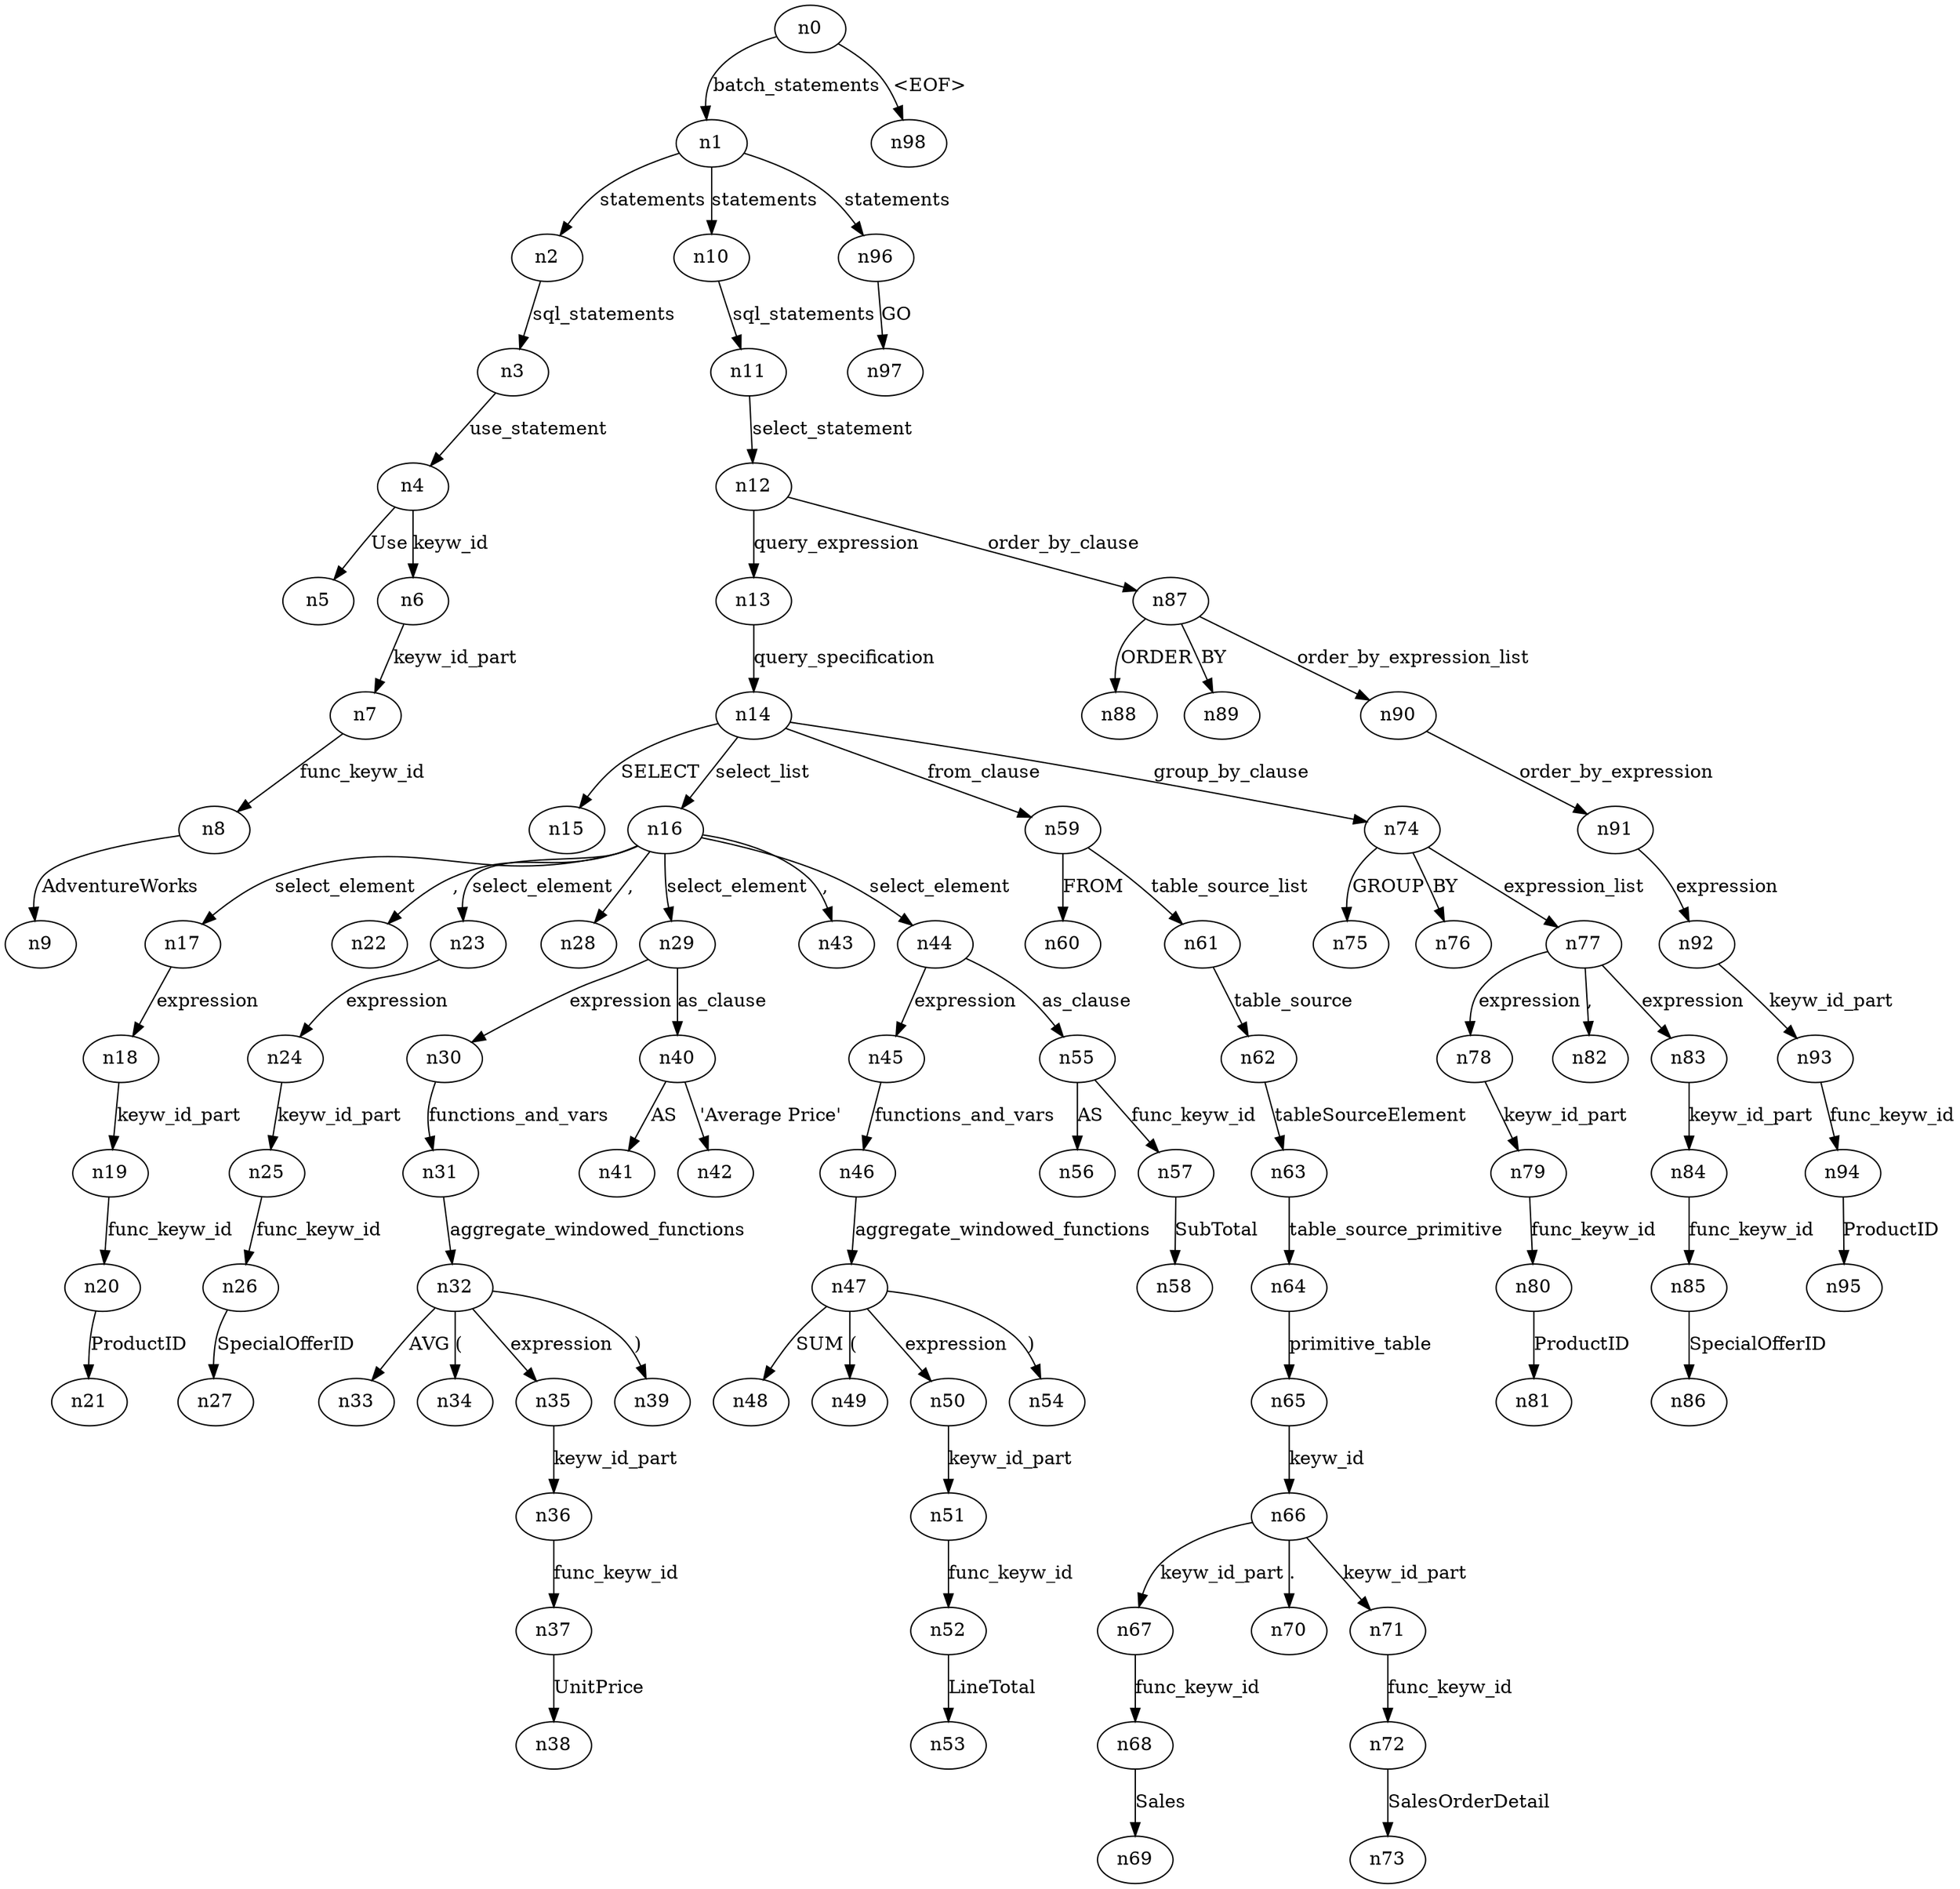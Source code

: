 digraph ParseTree {
  n0 -> n1 [label="batch_statements"];
  n1 -> n2 [label="statements"];
  n2 -> n3 [label="sql_statements"];
  n3 -> n4 [label="use_statement"];
  n4 -> n5 [label="Use"];
  n4 -> n6 [label="keyw_id"];
  n6 -> n7 [label="keyw_id_part"];
  n7 -> n8 [label="func_keyw_id"];
  n8 -> n9 [label="AdventureWorks"];
  n1 -> n10 [label="statements"];
  n10 -> n11 [label="sql_statements"];
  n11 -> n12 [label="select_statement"];
  n12 -> n13 [label="query_expression"];
  n13 -> n14 [label="query_specification"];
  n14 -> n15 [label="SELECT"];
  n14 -> n16 [label="select_list"];
  n16 -> n17 [label="select_element"];
  n17 -> n18 [label="expression"];
  n18 -> n19 [label="keyw_id_part"];
  n19 -> n20 [label="func_keyw_id"];
  n20 -> n21 [label="ProductID"];
  n16 -> n22 [label=","];
  n16 -> n23 [label="select_element"];
  n23 -> n24 [label="expression"];
  n24 -> n25 [label="keyw_id_part"];
  n25 -> n26 [label="func_keyw_id"];
  n26 -> n27 [label="SpecialOfferID"];
  n16 -> n28 [label=","];
  n16 -> n29 [label="select_element"];
  n29 -> n30 [label="expression"];
  n30 -> n31 [label="functions_and_vars"];
  n31 -> n32 [label="aggregate_windowed_functions"];
  n32 -> n33 [label="AVG"];
  n32 -> n34 [label="("];
  n32 -> n35 [label="expression"];
  n35 -> n36 [label="keyw_id_part"];
  n36 -> n37 [label="func_keyw_id"];
  n37 -> n38 [label="UnitPrice"];
  n32 -> n39 [label=")"];
  n29 -> n40 [label="as_clause"];
  n40 -> n41 [label="AS"];
  n40 -> n42 [label="'Average Price'"];
  n16 -> n43 [label=","];
  n16 -> n44 [label="select_element"];
  n44 -> n45 [label="expression"];
  n45 -> n46 [label="functions_and_vars"];
  n46 -> n47 [label="aggregate_windowed_functions"];
  n47 -> n48 [label="SUM"];
  n47 -> n49 [label="("];
  n47 -> n50 [label="expression"];
  n50 -> n51 [label="keyw_id_part"];
  n51 -> n52 [label="func_keyw_id"];
  n52 -> n53 [label="LineTotal"];
  n47 -> n54 [label=")"];
  n44 -> n55 [label="as_clause"];
  n55 -> n56 [label="AS"];
  n55 -> n57 [label="func_keyw_id"];
  n57 -> n58 [label="SubTotal"];
  n14 -> n59 [label="from_clause"];
  n59 -> n60 [label="FROM"];
  n59 -> n61 [label="table_source_list"];
  n61 -> n62 [label="table_source"];
  n62 -> n63 [label="tableSourceElement"];
  n63 -> n64 [label="table_source_primitive"];
  n64 -> n65 [label="primitive_table"];
  n65 -> n66 [label="keyw_id"];
  n66 -> n67 [label="keyw_id_part"];
  n67 -> n68 [label="func_keyw_id"];
  n68 -> n69 [label="Sales"];
  n66 -> n70 [label="."];
  n66 -> n71 [label="keyw_id_part"];
  n71 -> n72 [label="func_keyw_id"];
  n72 -> n73 [label="SalesOrderDetail"];
  n14 -> n74 [label="group_by_clause"];
  n74 -> n75 [label="GROUP"];
  n74 -> n76 [label="BY"];
  n74 -> n77 [label="expression_list"];
  n77 -> n78 [label="expression"];
  n78 -> n79 [label="keyw_id_part"];
  n79 -> n80 [label="func_keyw_id"];
  n80 -> n81 [label="ProductID"];
  n77 -> n82 [label=","];
  n77 -> n83 [label="expression"];
  n83 -> n84 [label="keyw_id_part"];
  n84 -> n85 [label="func_keyw_id"];
  n85 -> n86 [label="SpecialOfferID"];
  n12 -> n87 [label="order_by_clause"];
  n87 -> n88 [label="ORDER"];
  n87 -> n89 [label="BY"];
  n87 -> n90 [label="order_by_expression_list"];
  n90 -> n91 [label="order_by_expression"];
  n91 -> n92 [label="expression"];
  n92 -> n93 [label="keyw_id_part"];
  n93 -> n94 [label="func_keyw_id"];
  n94 -> n95 [label="ProductID"];
  n1 -> n96 [label="statements"];
  n96 -> n97 [label="GO"];
  n0 -> n98 [label="<EOF>"];
}